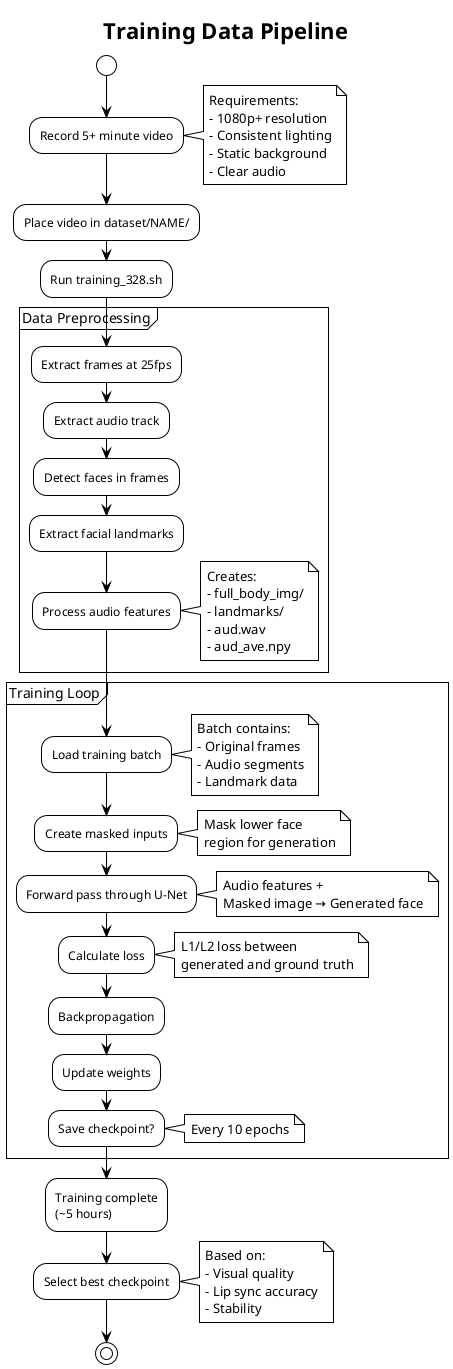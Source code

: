 @startuml training-pipeline
!theme plain
title Training Data Pipeline

start

:Record 5+ minute video;
note right: Requirements:\n- 1080p+ resolution\n- Consistent lighting\n- Static background\n- Clear audio

:Place video in dataset/NAME/;

:Run training_328.sh;

partition "Data Preprocessing" {
  :Extract frames at 25fps;
  :Extract audio track;
  :Detect faces in frames;
  :Extract facial landmarks;
  :Process audio features;
  note right: Creates:\n- full_body_img/\n- landmarks/\n- aud.wav\n- aud_ave.npy
}

partition "Training Loop" {
  :Load training batch;
  note right: Batch contains:\n- Original frames\n- Audio segments\n- Landmark data
  
  :Create masked inputs;
  note right: Mask lower face\nregion for generation
  
  :Forward pass through U-Net;
  note right: Audio features +\nMasked image → Generated face
  
  :Calculate loss;
  note right: L1/L2 loss between\ngenerated and ground truth
  
  :Backpropagation;
  :Update weights;
  :Save checkpoint?;
  note right: Every 10 epochs
}

:Training complete\n(~5 hours);

:Select best checkpoint;
note right: Based on:\n- Visual quality\n- Lip sync accuracy\n- Stability

stop

@enduml
